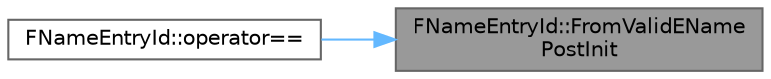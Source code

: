digraph "FNameEntryId::FromValidENamePostInit"
{
 // INTERACTIVE_SVG=YES
 // LATEX_PDF_SIZE
  bgcolor="transparent";
  edge [fontname=Helvetica,fontsize=10,labelfontname=Helvetica,labelfontsize=10];
  node [fontname=Helvetica,fontsize=10,shape=box,height=0.2,width=0.4];
  rankdir="RL";
  Node1 [id="Node000001",label="FNameEntryId::FromValidEName\lPostInit",height=0.2,width=0.4,color="gray40", fillcolor="grey60", style="filled", fontcolor="black",tooltip=" "];
  Node1 -> Node2 [id="edge1_Node000001_Node000002",dir="back",color="steelblue1",style="solid",tooltip=" "];
  Node2 [id="Node000002",label="FNameEntryId::operator==",height=0.2,width=0.4,color="grey40", fillcolor="white", style="filled",URL="$d8/dea/structFNameEntryId.html#ab1c3b17537f7bcb43ae18a44e904e068",tooltip=" "];
}

